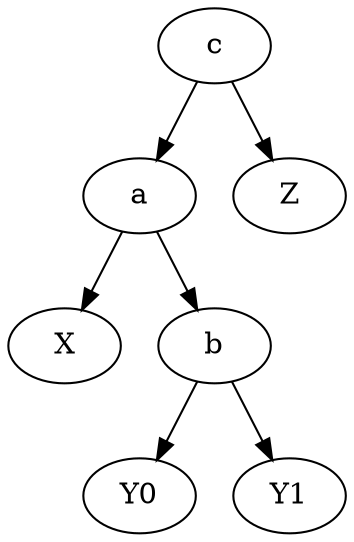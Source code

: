 digraph tree {
  ordering=out;

  0[label="a"]
  1[label="b"]
  2[label="c"]
  3[label="X"]
  4[label="Y0"]
  5[label="Y1"]
  6[label="Z"]

  2 -> 0
  0 -> 3
  0 -> 1
  1 -> 4
  1 -> 5
  2 -> 6
}
